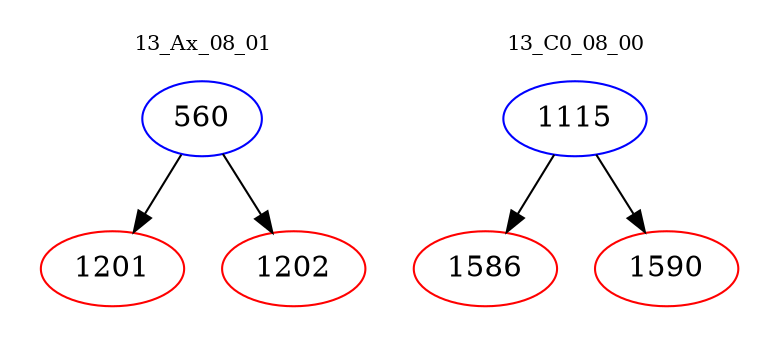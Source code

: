 digraph{
subgraph cluster_0 {
color = white
label = "13_Ax_08_01";
fontsize=10;
T0_560 [label="560", color="blue"]
T0_560 -> T0_1201 [color="black"]
T0_1201 [label="1201", color="red"]
T0_560 -> T0_1202 [color="black"]
T0_1202 [label="1202", color="red"]
}
subgraph cluster_1 {
color = white
label = "13_C0_08_00";
fontsize=10;
T1_1115 [label="1115", color="blue"]
T1_1115 -> T1_1586 [color="black"]
T1_1586 [label="1586", color="red"]
T1_1115 -> T1_1590 [color="black"]
T1_1590 [label="1590", color="red"]
}
}
